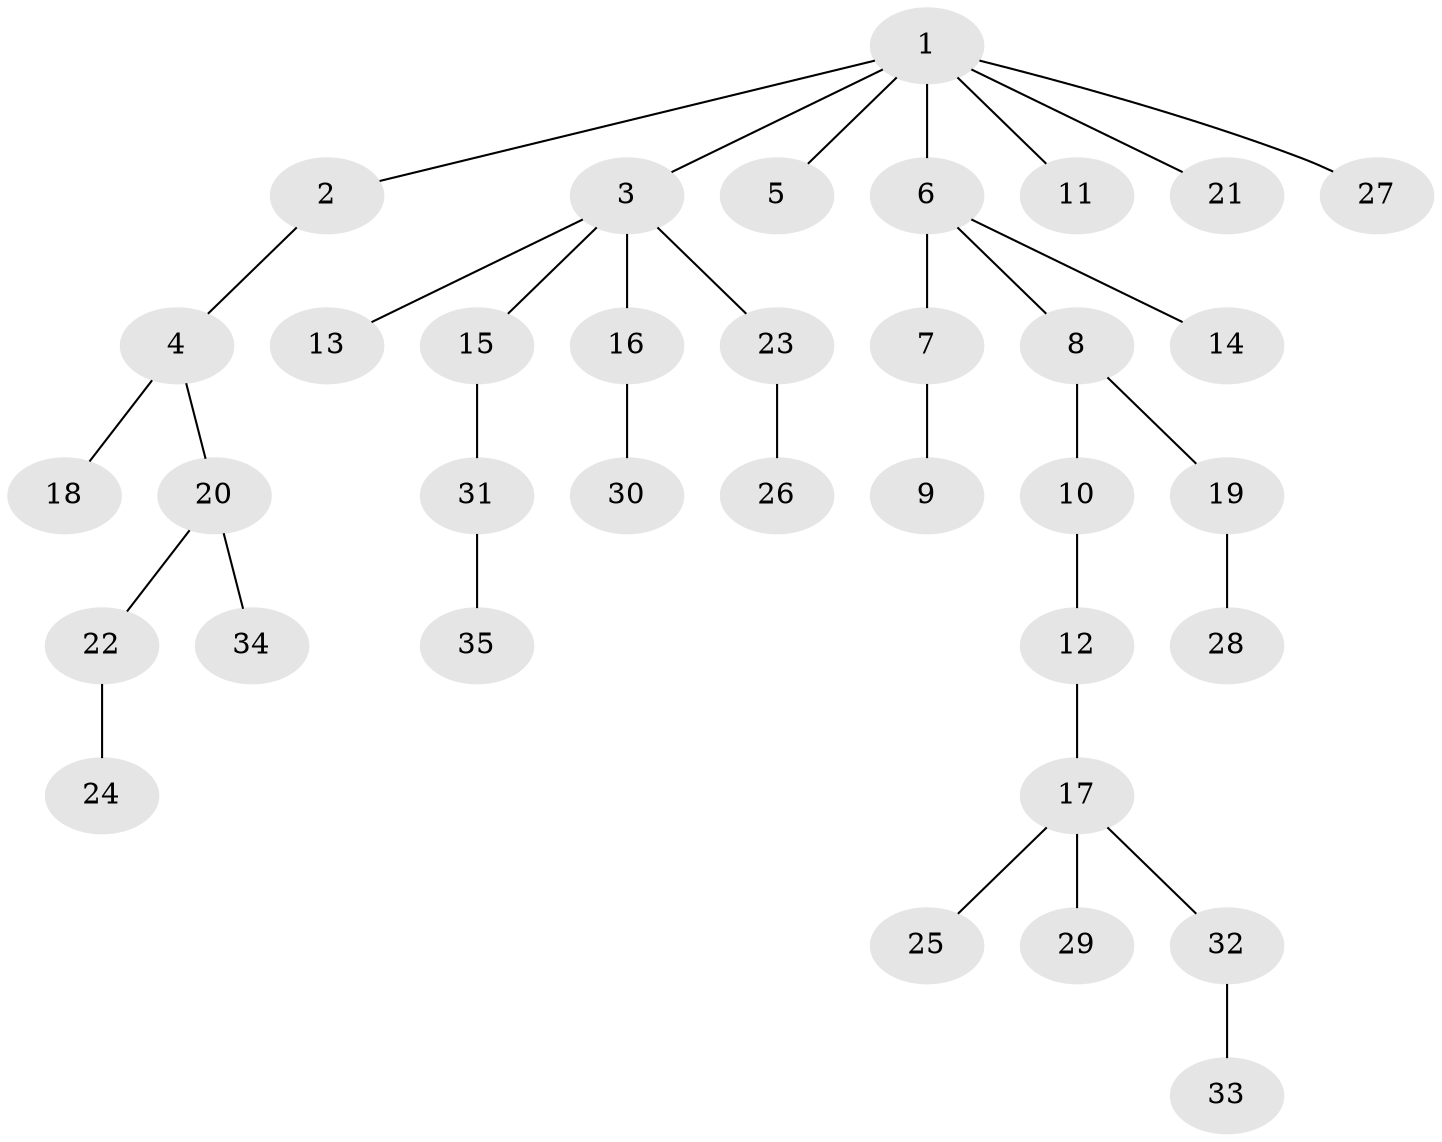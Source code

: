 // original degree distribution, {7: 0.017543859649122806, 3: 0.08771929824561403, 5: 0.03508771929824561, 4: 0.08771929824561403, 2: 0.2807017543859649, 1: 0.49122807017543857}
// Generated by graph-tools (version 1.1) at 2025/51/03/04/25 22:51:52]
// undirected, 35 vertices, 34 edges
graph export_dot {
  node [color=gray90,style=filled];
  1;
  2;
  3;
  4;
  5;
  6;
  7;
  8;
  9;
  10;
  11;
  12;
  13;
  14;
  15;
  16;
  17;
  18;
  19;
  20;
  21;
  22;
  23;
  24;
  25;
  26;
  27;
  28;
  29;
  30;
  31;
  32;
  33;
  34;
  35;
  1 -- 2 [weight=1.0];
  1 -- 3 [weight=1.0];
  1 -- 5 [weight=1.0];
  1 -- 6 [weight=1.0];
  1 -- 11 [weight=1.0];
  1 -- 21 [weight=1.0];
  1 -- 27 [weight=1.0];
  2 -- 4 [weight=1.0];
  3 -- 13 [weight=1.0];
  3 -- 15 [weight=1.0];
  3 -- 16 [weight=1.0];
  3 -- 23 [weight=1.0];
  4 -- 18 [weight=1.0];
  4 -- 20 [weight=1.0];
  6 -- 7 [weight=1.0];
  6 -- 8 [weight=1.0];
  6 -- 14 [weight=1.0];
  7 -- 9 [weight=1.0];
  8 -- 10 [weight=1.0];
  8 -- 19 [weight=1.0];
  10 -- 12 [weight=2.0];
  12 -- 17 [weight=1.0];
  15 -- 31 [weight=1.0];
  16 -- 30 [weight=1.0];
  17 -- 25 [weight=1.0];
  17 -- 29 [weight=1.0];
  17 -- 32 [weight=1.0];
  19 -- 28 [weight=1.0];
  20 -- 22 [weight=1.0];
  20 -- 34 [weight=1.0];
  22 -- 24 [weight=1.0];
  23 -- 26 [weight=1.0];
  31 -- 35 [weight=1.0];
  32 -- 33 [weight=1.0];
}
